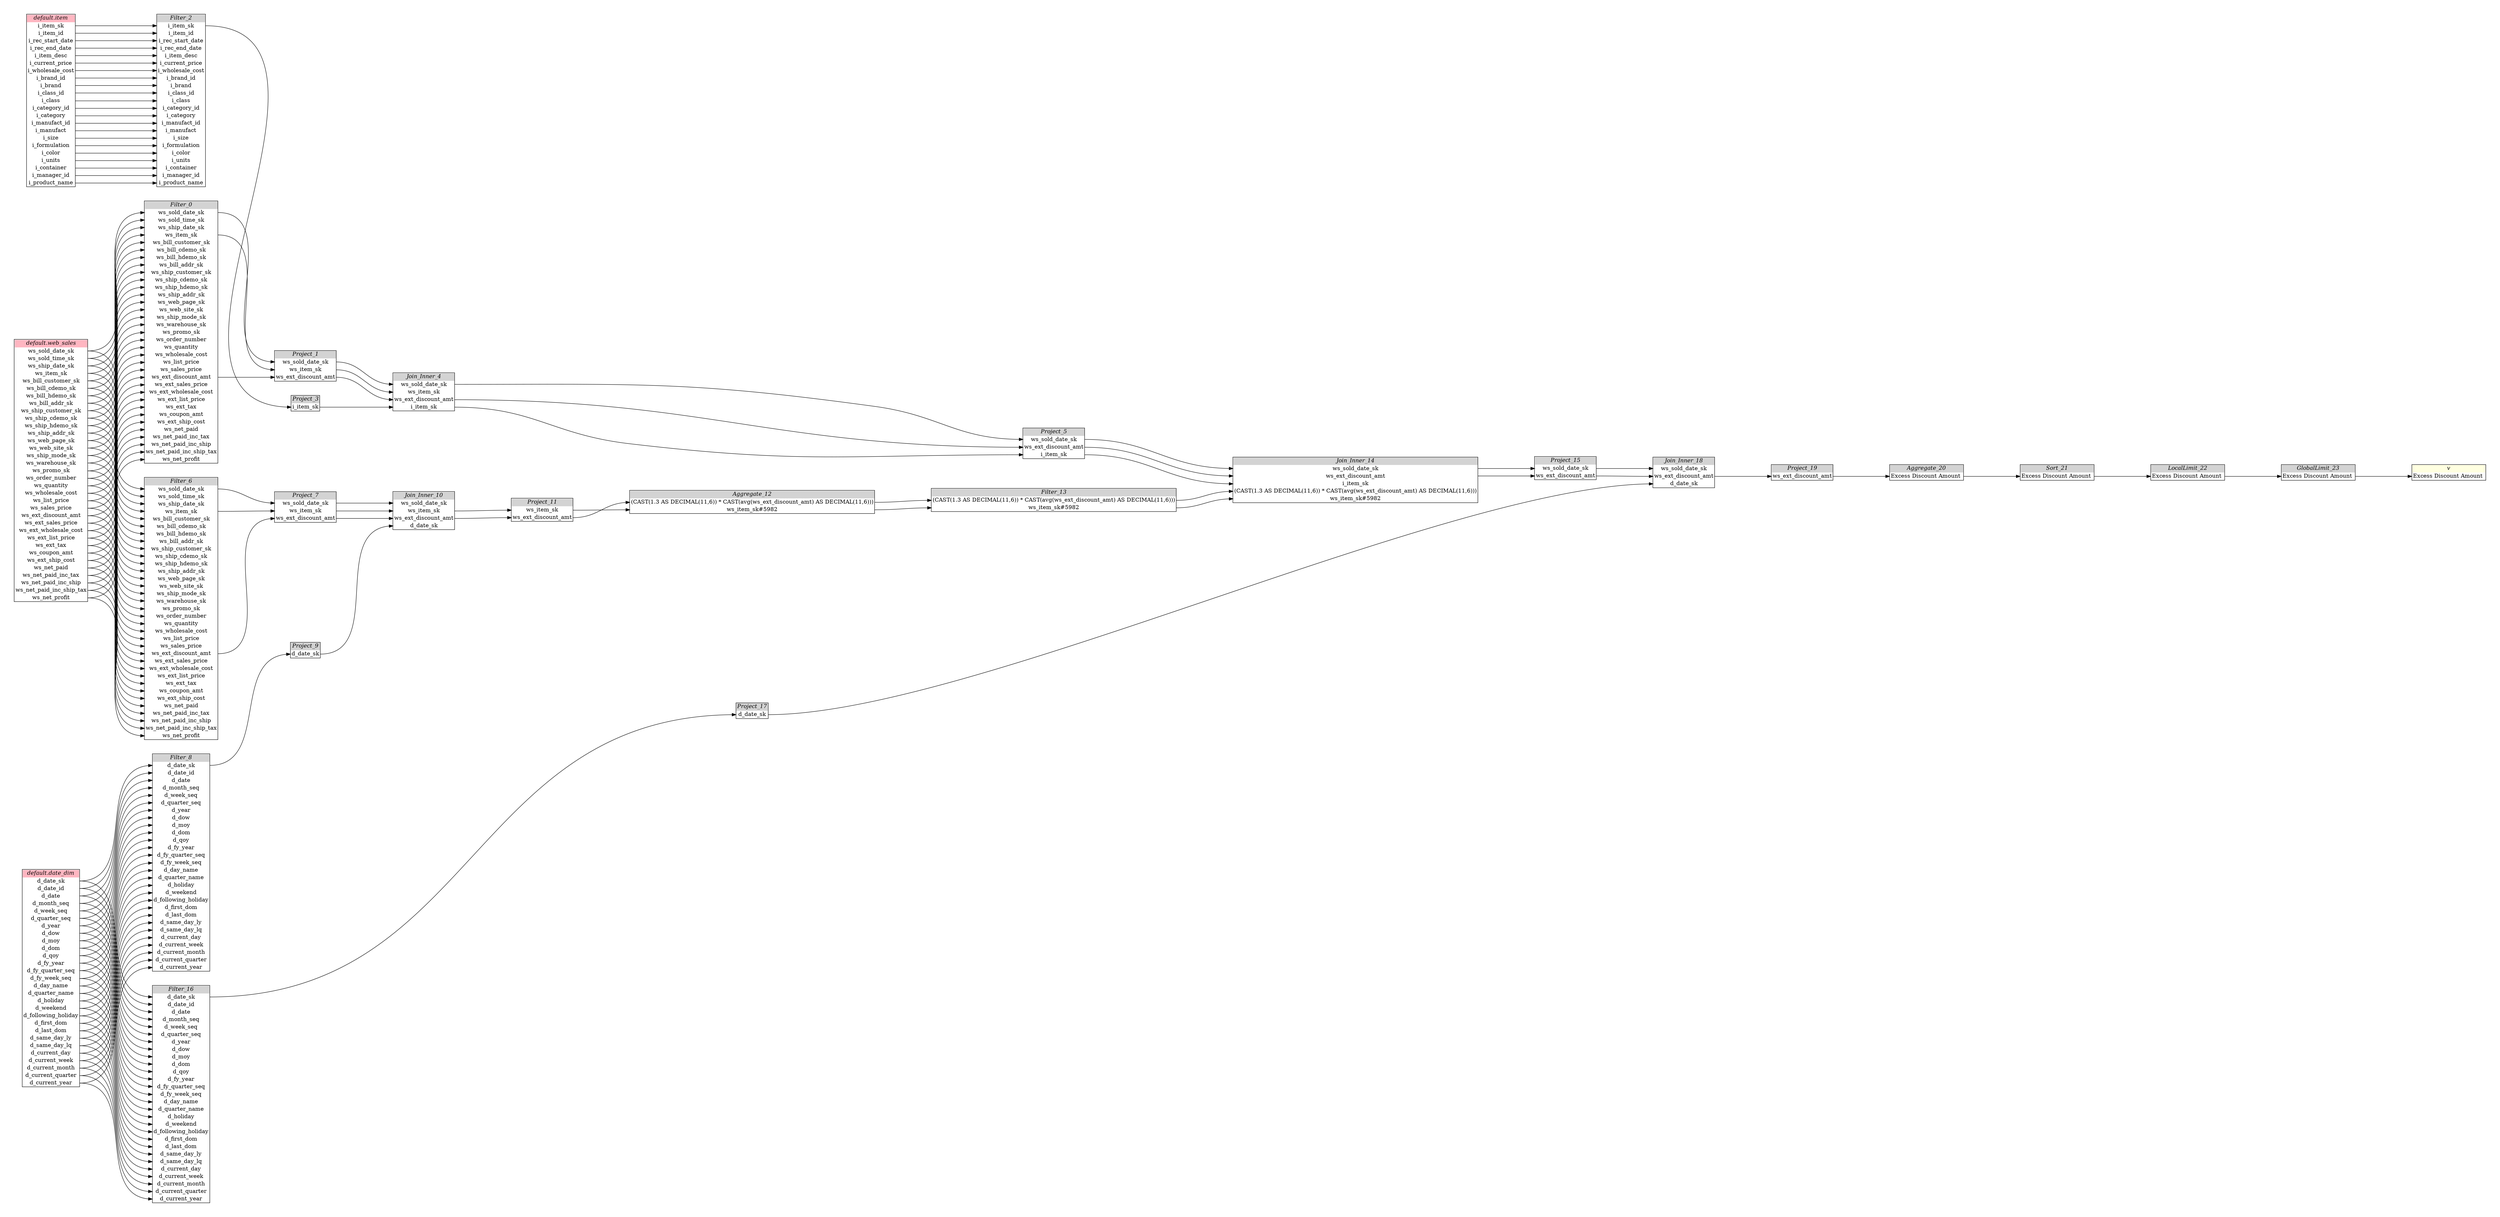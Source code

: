// Automatically generated by TPCDSFlowTestSuite


digraph {
  graph [pad="0.5", nodesep="0.5", ranksep="2", fontname="Helvetica"];
  node [shape=plain]
  rankdir=LR;

  
"Aggregate_12" [label=<
<table border="1" cellborder="0" cellspacing="0">
  <tr><td bgcolor="lightgray" port="nodeName"><i>Aggregate_12</i></td></tr>
  <tr><td port="0">(CAST(1.3 AS DECIMAL(11,6)) * CAST(avg(ws_ext_discount_amt) AS DECIMAL(11,6)))</td></tr>
<tr><td port="1">ws_item_sk#5982</td></tr>
</table>>];
     

"Aggregate_20" [label=<
<table border="1" cellborder="0" cellspacing="0">
  <tr><td bgcolor="lightgray" port="nodeName"><i>Aggregate_20</i></td></tr>
  <tr><td port="0">Excess Discount Amount </td></tr>
</table>>];
     

"Filter_0" [label=<
<table border="1" cellborder="0" cellspacing="0">
  <tr><td bgcolor="lightgray" port="nodeName"><i>Filter_0</i></td></tr>
  <tr><td port="0">ws_sold_date_sk</td></tr>
<tr><td port="1">ws_sold_time_sk</td></tr>
<tr><td port="2">ws_ship_date_sk</td></tr>
<tr><td port="3">ws_item_sk</td></tr>
<tr><td port="4">ws_bill_customer_sk</td></tr>
<tr><td port="5">ws_bill_cdemo_sk</td></tr>
<tr><td port="6">ws_bill_hdemo_sk</td></tr>
<tr><td port="7">ws_bill_addr_sk</td></tr>
<tr><td port="8">ws_ship_customer_sk</td></tr>
<tr><td port="9">ws_ship_cdemo_sk</td></tr>
<tr><td port="10">ws_ship_hdemo_sk</td></tr>
<tr><td port="11">ws_ship_addr_sk</td></tr>
<tr><td port="12">ws_web_page_sk</td></tr>
<tr><td port="13">ws_web_site_sk</td></tr>
<tr><td port="14">ws_ship_mode_sk</td></tr>
<tr><td port="15">ws_warehouse_sk</td></tr>
<tr><td port="16">ws_promo_sk</td></tr>
<tr><td port="17">ws_order_number</td></tr>
<tr><td port="18">ws_quantity</td></tr>
<tr><td port="19">ws_wholesale_cost</td></tr>
<tr><td port="20">ws_list_price</td></tr>
<tr><td port="21">ws_sales_price</td></tr>
<tr><td port="22">ws_ext_discount_amt</td></tr>
<tr><td port="23">ws_ext_sales_price</td></tr>
<tr><td port="24">ws_ext_wholesale_cost</td></tr>
<tr><td port="25">ws_ext_list_price</td></tr>
<tr><td port="26">ws_ext_tax</td></tr>
<tr><td port="27">ws_coupon_amt</td></tr>
<tr><td port="28">ws_ext_ship_cost</td></tr>
<tr><td port="29">ws_net_paid</td></tr>
<tr><td port="30">ws_net_paid_inc_tax</td></tr>
<tr><td port="31">ws_net_paid_inc_ship</td></tr>
<tr><td port="32">ws_net_paid_inc_ship_tax</td></tr>
<tr><td port="33">ws_net_profit</td></tr>
</table>>];
     

"Filter_13" [label=<
<table border="1" cellborder="0" cellspacing="0">
  <tr><td bgcolor="lightgray" port="nodeName"><i>Filter_13</i></td></tr>
  <tr><td port="0">(CAST(1.3 AS DECIMAL(11,6)) * CAST(avg(ws_ext_discount_amt) AS DECIMAL(11,6)))</td></tr>
<tr><td port="1">ws_item_sk#5982</td></tr>
</table>>];
     

"Filter_16" [label=<
<table border="1" cellborder="0" cellspacing="0">
  <tr><td bgcolor="lightgray" port="nodeName"><i>Filter_16</i></td></tr>
  <tr><td port="0">d_date_sk</td></tr>
<tr><td port="1">d_date_id</td></tr>
<tr><td port="2">d_date</td></tr>
<tr><td port="3">d_month_seq</td></tr>
<tr><td port="4">d_week_seq</td></tr>
<tr><td port="5">d_quarter_seq</td></tr>
<tr><td port="6">d_year</td></tr>
<tr><td port="7">d_dow</td></tr>
<tr><td port="8">d_moy</td></tr>
<tr><td port="9">d_dom</td></tr>
<tr><td port="10">d_qoy</td></tr>
<tr><td port="11">d_fy_year</td></tr>
<tr><td port="12">d_fy_quarter_seq</td></tr>
<tr><td port="13">d_fy_week_seq</td></tr>
<tr><td port="14">d_day_name</td></tr>
<tr><td port="15">d_quarter_name</td></tr>
<tr><td port="16">d_holiday</td></tr>
<tr><td port="17">d_weekend</td></tr>
<tr><td port="18">d_following_holiday</td></tr>
<tr><td port="19">d_first_dom</td></tr>
<tr><td port="20">d_last_dom</td></tr>
<tr><td port="21">d_same_day_ly</td></tr>
<tr><td port="22">d_same_day_lq</td></tr>
<tr><td port="23">d_current_day</td></tr>
<tr><td port="24">d_current_week</td></tr>
<tr><td port="25">d_current_month</td></tr>
<tr><td port="26">d_current_quarter</td></tr>
<tr><td port="27">d_current_year</td></tr>
</table>>];
     

"Filter_2" [label=<
<table border="1" cellborder="0" cellspacing="0">
  <tr><td bgcolor="lightgray" port="nodeName"><i>Filter_2</i></td></tr>
  <tr><td port="0">i_item_sk</td></tr>
<tr><td port="1">i_item_id</td></tr>
<tr><td port="2">i_rec_start_date</td></tr>
<tr><td port="3">i_rec_end_date</td></tr>
<tr><td port="4">i_item_desc</td></tr>
<tr><td port="5">i_current_price</td></tr>
<tr><td port="6">i_wholesale_cost</td></tr>
<tr><td port="7">i_brand_id</td></tr>
<tr><td port="8">i_brand</td></tr>
<tr><td port="9">i_class_id</td></tr>
<tr><td port="10">i_class</td></tr>
<tr><td port="11">i_category_id</td></tr>
<tr><td port="12">i_category</td></tr>
<tr><td port="13">i_manufact_id</td></tr>
<tr><td port="14">i_manufact</td></tr>
<tr><td port="15">i_size</td></tr>
<tr><td port="16">i_formulation</td></tr>
<tr><td port="17">i_color</td></tr>
<tr><td port="18">i_units</td></tr>
<tr><td port="19">i_container</td></tr>
<tr><td port="20">i_manager_id</td></tr>
<tr><td port="21">i_product_name</td></tr>
</table>>];
     

"Filter_6" [label=<
<table border="1" cellborder="0" cellspacing="0">
  <tr><td bgcolor="lightgray" port="nodeName"><i>Filter_6</i></td></tr>
  <tr><td port="0">ws_sold_date_sk</td></tr>
<tr><td port="1">ws_sold_time_sk</td></tr>
<tr><td port="2">ws_ship_date_sk</td></tr>
<tr><td port="3">ws_item_sk</td></tr>
<tr><td port="4">ws_bill_customer_sk</td></tr>
<tr><td port="5">ws_bill_cdemo_sk</td></tr>
<tr><td port="6">ws_bill_hdemo_sk</td></tr>
<tr><td port="7">ws_bill_addr_sk</td></tr>
<tr><td port="8">ws_ship_customer_sk</td></tr>
<tr><td port="9">ws_ship_cdemo_sk</td></tr>
<tr><td port="10">ws_ship_hdemo_sk</td></tr>
<tr><td port="11">ws_ship_addr_sk</td></tr>
<tr><td port="12">ws_web_page_sk</td></tr>
<tr><td port="13">ws_web_site_sk</td></tr>
<tr><td port="14">ws_ship_mode_sk</td></tr>
<tr><td port="15">ws_warehouse_sk</td></tr>
<tr><td port="16">ws_promo_sk</td></tr>
<tr><td port="17">ws_order_number</td></tr>
<tr><td port="18">ws_quantity</td></tr>
<tr><td port="19">ws_wholesale_cost</td></tr>
<tr><td port="20">ws_list_price</td></tr>
<tr><td port="21">ws_sales_price</td></tr>
<tr><td port="22">ws_ext_discount_amt</td></tr>
<tr><td port="23">ws_ext_sales_price</td></tr>
<tr><td port="24">ws_ext_wholesale_cost</td></tr>
<tr><td port="25">ws_ext_list_price</td></tr>
<tr><td port="26">ws_ext_tax</td></tr>
<tr><td port="27">ws_coupon_amt</td></tr>
<tr><td port="28">ws_ext_ship_cost</td></tr>
<tr><td port="29">ws_net_paid</td></tr>
<tr><td port="30">ws_net_paid_inc_tax</td></tr>
<tr><td port="31">ws_net_paid_inc_ship</td></tr>
<tr><td port="32">ws_net_paid_inc_ship_tax</td></tr>
<tr><td port="33">ws_net_profit</td></tr>
</table>>];
     

"Filter_8" [label=<
<table border="1" cellborder="0" cellspacing="0">
  <tr><td bgcolor="lightgray" port="nodeName"><i>Filter_8</i></td></tr>
  <tr><td port="0">d_date_sk</td></tr>
<tr><td port="1">d_date_id</td></tr>
<tr><td port="2">d_date</td></tr>
<tr><td port="3">d_month_seq</td></tr>
<tr><td port="4">d_week_seq</td></tr>
<tr><td port="5">d_quarter_seq</td></tr>
<tr><td port="6">d_year</td></tr>
<tr><td port="7">d_dow</td></tr>
<tr><td port="8">d_moy</td></tr>
<tr><td port="9">d_dom</td></tr>
<tr><td port="10">d_qoy</td></tr>
<tr><td port="11">d_fy_year</td></tr>
<tr><td port="12">d_fy_quarter_seq</td></tr>
<tr><td port="13">d_fy_week_seq</td></tr>
<tr><td port="14">d_day_name</td></tr>
<tr><td port="15">d_quarter_name</td></tr>
<tr><td port="16">d_holiday</td></tr>
<tr><td port="17">d_weekend</td></tr>
<tr><td port="18">d_following_holiday</td></tr>
<tr><td port="19">d_first_dom</td></tr>
<tr><td port="20">d_last_dom</td></tr>
<tr><td port="21">d_same_day_ly</td></tr>
<tr><td port="22">d_same_day_lq</td></tr>
<tr><td port="23">d_current_day</td></tr>
<tr><td port="24">d_current_week</td></tr>
<tr><td port="25">d_current_month</td></tr>
<tr><td port="26">d_current_quarter</td></tr>
<tr><td port="27">d_current_year</td></tr>
</table>>];
     

"GlobalLimit_23" [label=<
<table border="1" cellborder="0" cellspacing="0">
  <tr><td bgcolor="lightgray" port="nodeName"><i>GlobalLimit_23</i></td></tr>
  <tr><td port="0">Excess Discount Amount </td></tr>
</table>>];
     

"Join_Inner_10" [label=<
<table border="1" cellborder="0" cellspacing="0">
  <tr><td bgcolor="lightgray" port="nodeName"><i>Join_Inner_10</i></td></tr>
  <tr><td port="0">ws_sold_date_sk</td></tr>
<tr><td port="1">ws_item_sk</td></tr>
<tr><td port="2">ws_ext_discount_amt</td></tr>
<tr><td port="3">d_date_sk</td></tr>
</table>>];
     

"Join_Inner_14" [label=<
<table border="1" cellborder="0" cellspacing="0">
  <tr><td bgcolor="lightgray" port="nodeName"><i>Join_Inner_14</i></td></tr>
  <tr><td port="0">ws_sold_date_sk</td></tr>
<tr><td port="1">ws_ext_discount_amt</td></tr>
<tr><td port="2">i_item_sk</td></tr>
<tr><td port="3">(CAST(1.3 AS DECIMAL(11,6)) * CAST(avg(ws_ext_discount_amt) AS DECIMAL(11,6)))</td></tr>
<tr><td port="4">ws_item_sk#5982</td></tr>
</table>>];
     

"Join_Inner_18" [label=<
<table border="1" cellborder="0" cellspacing="0">
  <tr><td bgcolor="lightgray" port="nodeName"><i>Join_Inner_18</i></td></tr>
  <tr><td port="0">ws_sold_date_sk</td></tr>
<tr><td port="1">ws_ext_discount_amt</td></tr>
<tr><td port="2">d_date_sk</td></tr>
</table>>];
     

"Join_Inner_4" [label=<
<table border="1" cellborder="0" cellspacing="0">
  <tr><td bgcolor="lightgray" port="nodeName"><i>Join_Inner_4</i></td></tr>
  <tr><td port="0">ws_sold_date_sk</td></tr>
<tr><td port="1">ws_item_sk</td></tr>
<tr><td port="2">ws_ext_discount_amt</td></tr>
<tr><td port="3">i_item_sk</td></tr>
</table>>];
     

"LocalLimit_22" [label=<
<table border="1" cellborder="0" cellspacing="0">
  <tr><td bgcolor="lightgray" port="nodeName"><i>LocalLimit_22</i></td></tr>
  <tr><td port="0">Excess Discount Amount </td></tr>
</table>>];
     

"Project_1" [label=<
<table border="1" cellborder="0" cellspacing="0">
  <tr><td bgcolor="lightgray" port="nodeName"><i>Project_1</i></td></tr>
  <tr><td port="0">ws_sold_date_sk</td></tr>
<tr><td port="1">ws_item_sk</td></tr>
<tr><td port="2">ws_ext_discount_amt</td></tr>
</table>>];
     

"Project_11" [label=<
<table border="1" cellborder="0" cellspacing="0">
  <tr><td bgcolor="lightgray" port="nodeName"><i>Project_11</i></td></tr>
  <tr><td port="0">ws_item_sk</td></tr>
<tr><td port="1">ws_ext_discount_amt</td></tr>
</table>>];
     

"Project_15" [label=<
<table border="1" cellborder="0" cellspacing="0">
  <tr><td bgcolor="lightgray" port="nodeName"><i>Project_15</i></td></tr>
  <tr><td port="0">ws_sold_date_sk</td></tr>
<tr><td port="1">ws_ext_discount_amt</td></tr>
</table>>];
     

"Project_17" [label=<
<table border="1" cellborder="0" cellspacing="0">
  <tr><td bgcolor="lightgray" port="nodeName"><i>Project_17</i></td></tr>
  <tr><td port="0">d_date_sk</td></tr>
</table>>];
     

"Project_19" [label=<
<table border="1" cellborder="0" cellspacing="0">
  <tr><td bgcolor="lightgray" port="nodeName"><i>Project_19</i></td></tr>
  <tr><td port="0">ws_ext_discount_amt</td></tr>
</table>>];
     

"Project_3" [label=<
<table border="1" cellborder="0" cellspacing="0">
  <tr><td bgcolor="lightgray" port="nodeName"><i>Project_3</i></td></tr>
  <tr><td port="0">i_item_sk</td></tr>
</table>>];
     

"Project_5" [label=<
<table border="1" cellborder="0" cellspacing="0">
  <tr><td bgcolor="lightgray" port="nodeName"><i>Project_5</i></td></tr>
  <tr><td port="0">ws_sold_date_sk</td></tr>
<tr><td port="1">ws_ext_discount_amt</td></tr>
<tr><td port="2">i_item_sk</td></tr>
</table>>];
     

"Project_7" [label=<
<table border="1" cellborder="0" cellspacing="0">
  <tr><td bgcolor="lightgray" port="nodeName"><i>Project_7</i></td></tr>
  <tr><td port="0">ws_sold_date_sk</td></tr>
<tr><td port="1">ws_item_sk</td></tr>
<tr><td port="2">ws_ext_discount_amt</td></tr>
</table>>];
     

"Project_9" [label=<
<table border="1" cellborder="0" cellspacing="0">
  <tr><td bgcolor="lightgray" port="nodeName"><i>Project_9</i></td></tr>
  <tr><td port="0">d_date_sk</td></tr>
</table>>];
     

"Sort_21" [label=<
<table border="1" cellborder="0" cellspacing="0">
  <tr><td bgcolor="lightgray" port="nodeName"><i>Sort_21</i></td></tr>
  <tr><td port="0">Excess Discount Amount </td></tr>
</table>>];
     

"default.date_dim" [label=<
<table border="1" cellborder="0" cellspacing="0">
  <tr><td bgcolor="lightpink" port="nodeName"><i>default.date_dim</i></td></tr>
  <tr><td port="0">d_date_sk</td></tr>
<tr><td port="1">d_date_id</td></tr>
<tr><td port="2">d_date</td></tr>
<tr><td port="3">d_month_seq</td></tr>
<tr><td port="4">d_week_seq</td></tr>
<tr><td port="5">d_quarter_seq</td></tr>
<tr><td port="6">d_year</td></tr>
<tr><td port="7">d_dow</td></tr>
<tr><td port="8">d_moy</td></tr>
<tr><td port="9">d_dom</td></tr>
<tr><td port="10">d_qoy</td></tr>
<tr><td port="11">d_fy_year</td></tr>
<tr><td port="12">d_fy_quarter_seq</td></tr>
<tr><td port="13">d_fy_week_seq</td></tr>
<tr><td port="14">d_day_name</td></tr>
<tr><td port="15">d_quarter_name</td></tr>
<tr><td port="16">d_holiday</td></tr>
<tr><td port="17">d_weekend</td></tr>
<tr><td port="18">d_following_holiday</td></tr>
<tr><td port="19">d_first_dom</td></tr>
<tr><td port="20">d_last_dom</td></tr>
<tr><td port="21">d_same_day_ly</td></tr>
<tr><td port="22">d_same_day_lq</td></tr>
<tr><td port="23">d_current_day</td></tr>
<tr><td port="24">d_current_week</td></tr>
<tr><td port="25">d_current_month</td></tr>
<tr><td port="26">d_current_quarter</td></tr>
<tr><td port="27">d_current_year</td></tr>
</table>>];
     

"default.item" [label=<
<table border="1" cellborder="0" cellspacing="0">
  <tr><td bgcolor="lightpink" port="nodeName"><i>default.item</i></td></tr>
  <tr><td port="0">i_item_sk</td></tr>
<tr><td port="1">i_item_id</td></tr>
<tr><td port="2">i_rec_start_date</td></tr>
<tr><td port="3">i_rec_end_date</td></tr>
<tr><td port="4">i_item_desc</td></tr>
<tr><td port="5">i_current_price</td></tr>
<tr><td port="6">i_wholesale_cost</td></tr>
<tr><td port="7">i_brand_id</td></tr>
<tr><td port="8">i_brand</td></tr>
<tr><td port="9">i_class_id</td></tr>
<tr><td port="10">i_class</td></tr>
<tr><td port="11">i_category_id</td></tr>
<tr><td port="12">i_category</td></tr>
<tr><td port="13">i_manufact_id</td></tr>
<tr><td port="14">i_manufact</td></tr>
<tr><td port="15">i_size</td></tr>
<tr><td port="16">i_formulation</td></tr>
<tr><td port="17">i_color</td></tr>
<tr><td port="18">i_units</td></tr>
<tr><td port="19">i_container</td></tr>
<tr><td port="20">i_manager_id</td></tr>
<tr><td port="21">i_product_name</td></tr>
</table>>];
     

"default.web_sales" [label=<
<table border="1" cellborder="0" cellspacing="0">
  <tr><td bgcolor="lightpink" port="nodeName"><i>default.web_sales</i></td></tr>
  <tr><td port="0">ws_sold_date_sk</td></tr>
<tr><td port="1">ws_sold_time_sk</td></tr>
<tr><td port="2">ws_ship_date_sk</td></tr>
<tr><td port="3">ws_item_sk</td></tr>
<tr><td port="4">ws_bill_customer_sk</td></tr>
<tr><td port="5">ws_bill_cdemo_sk</td></tr>
<tr><td port="6">ws_bill_hdemo_sk</td></tr>
<tr><td port="7">ws_bill_addr_sk</td></tr>
<tr><td port="8">ws_ship_customer_sk</td></tr>
<tr><td port="9">ws_ship_cdemo_sk</td></tr>
<tr><td port="10">ws_ship_hdemo_sk</td></tr>
<tr><td port="11">ws_ship_addr_sk</td></tr>
<tr><td port="12">ws_web_page_sk</td></tr>
<tr><td port="13">ws_web_site_sk</td></tr>
<tr><td port="14">ws_ship_mode_sk</td></tr>
<tr><td port="15">ws_warehouse_sk</td></tr>
<tr><td port="16">ws_promo_sk</td></tr>
<tr><td port="17">ws_order_number</td></tr>
<tr><td port="18">ws_quantity</td></tr>
<tr><td port="19">ws_wholesale_cost</td></tr>
<tr><td port="20">ws_list_price</td></tr>
<tr><td port="21">ws_sales_price</td></tr>
<tr><td port="22">ws_ext_discount_amt</td></tr>
<tr><td port="23">ws_ext_sales_price</td></tr>
<tr><td port="24">ws_ext_wholesale_cost</td></tr>
<tr><td port="25">ws_ext_list_price</td></tr>
<tr><td port="26">ws_ext_tax</td></tr>
<tr><td port="27">ws_coupon_amt</td></tr>
<tr><td port="28">ws_ext_ship_cost</td></tr>
<tr><td port="29">ws_net_paid</td></tr>
<tr><td port="30">ws_net_paid_inc_tax</td></tr>
<tr><td port="31">ws_net_paid_inc_ship</td></tr>
<tr><td port="32">ws_net_paid_inc_ship_tax</td></tr>
<tr><td port="33">ws_net_profit</td></tr>
</table>>];
     

"v" [label=<
<table border="1" cellborder="0" cellspacing="0">
  <tr><td bgcolor="lightyellow" port="nodeName"><i>v</i></td></tr>
  <tr><td port="0">Excess Discount Amount </td></tr>
</table>>];
     
  "Aggregate_12":0 -> "Filter_13":0;
"Aggregate_12":1 -> "Filter_13":1;
"Aggregate_20":0 -> "Sort_21":0;
"Filter_0":0 -> "Project_1":0;
"Filter_0":22 -> "Project_1":2;
"Filter_0":3 -> "Project_1":1;
"Filter_13":0 -> "Join_Inner_14":3;
"Filter_13":1 -> "Join_Inner_14":4;
"Filter_16":0 -> "Project_17":0;
"Filter_2":0 -> "Project_3":0;
"Filter_6":0 -> "Project_7":0;
"Filter_6":22 -> "Project_7":2;
"Filter_6":3 -> "Project_7":1;
"Filter_8":0 -> "Project_9":0;
"GlobalLimit_23":0 -> "v":0;
"Join_Inner_10":1 -> "Project_11":0;
"Join_Inner_10":2 -> "Project_11":1;
"Join_Inner_14":0 -> "Project_15":0;
"Join_Inner_14":1 -> "Project_15":1;
"Join_Inner_18":1 -> "Project_19":0;
"Join_Inner_4":0 -> "Project_5":0;
"Join_Inner_4":2 -> "Project_5":1;
"Join_Inner_4":3 -> "Project_5":2;
"LocalLimit_22":0 -> "GlobalLimit_23":0;
"Project_1":0 -> "Join_Inner_4":0;
"Project_1":1 -> "Join_Inner_4":1;
"Project_1":2 -> "Join_Inner_4":2;
"Project_11":0 -> "Aggregate_12":1;
"Project_11":1 -> "Aggregate_12":0;
"Project_15":0 -> "Join_Inner_18":0;
"Project_15":1 -> "Join_Inner_18":1;
"Project_17":0 -> "Join_Inner_18":2;
"Project_19":0 -> "Aggregate_20":0;
"Project_3":0 -> "Join_Inner_4":3;
"Project_5":0 -> "Join_Inner_14":0;
"Project_5":1 -> "Join_Inner_14":1;
"Project_5":2 -> "Join_Inner_14":2;
"Project_7":0 -> "Join_Inner_10":0;
"Project_7":1 -> "Join_Inner_10":1;
"Project_7":2 -> "Join_Inner_10":2;
"Project_9":0 -> "Join_Inner_10":3;
"Sort_21":0 -> "LocalLimit_22":0;
"default.date_dim":0 -> "Filter_16":0;
"default.date_dim":0 -> "Filter_8":0;
"default.date_dim":1 -> "Filter_16":1;
"default.date_dim":1 -> "Filter_8":1;
"default.date_dim":10 -> "Filter_16":10;
"default.date_dim":10 -> "Filter_8":10;
"default.date_dim":11 -> "Filter_16":11;
"default.date_dim":11 -> "Filter_8":11;
"default.date_dim":12 -> "Filter_16":12;
"default.date_dim":12 -> "Filter_8":12;
"default.date_dim":13 -> "Filter_16":13;
"default.date_dim":13 -> "Filter_8":13;
"default.date_dim":14 -> "Filter_16":14;
"default.date_dim":14 -> "Filter_8":14;
"default.date_dim":15 -> "Filter_16":15;
"default.date_dim":15 -> "Filter_8":15;
"default.date_dim":16 -> "Filter_16":16;
"default.date_dim":16 -> "Filter_8":16;
"default.date_dim":17 -> "Filter_16":17;
"default.date_dim":17 -> "Filter_8":17;
"default.date_dim":18 -> "Filter_16":18;
"default.date_dim":18 -> "Filter_8":18;
"default.date_dim":19 -> "Filter_16":19;
"default.date_dim":19 -> "Filter_8":19;
"default.date_dim":2 -> "Filter_16":2;
"default.date_dim":2 -> "Filter_8":2;
"default.date_dim":20 -> "Filter_16":20;
"default.date_dim":20 -> "Filter_8":20;
"default.date_dim":21 -> "Filter_16":21;
"default.date_dim":21 -> "Filter_8":21;
"default.date_dim":22 -> "Filter_16":22;
"default.date_dim":22 -> "Filter_8":22;
"default.date_dim":23 -> "Filter_16":23;
"default.date_dim":23 -> "Filter_8":23;
"default.date_dim":24 -> "Filter_16":24;
"default.date_dim":24 -> "Filter_8":24;
"default.date_dim":25 -> "Filter_16":25;
"default.date_dim":25 -> "Filter_8":25;
"default.date_dim":26 -> "Filter_16":26;
"default.date_dim":26 -> "Filter_8":26;
"default.date_dim":27 -> "Filter_16":27;
"default.date_dim":27 -> "Filter_8":27;
"default.date_dim":3 -> "Filter_16":3;
"default.date_dim":3 -> "Filter_8":3;
"default.date_dim":4 -> "Filter_16":4;
"default.date_dim":4 -> "Filter_8":4;
"default.date_dim":5 -> "Filter_16":5;
"default.date_dim":5 -> "Filter_8":5;
"default.date_dim":6 -> "Filter_16":6;
"default.date_dim":6 -> "Filter_8":6;
"default.date_dim":7 -> "Filter_16":7;
"default.date_dim":7 -> "Filter_8":7;
"default.date_dim":8 -> "Filter_16":8;
"default.date_dim":8 -> "Filter_8":8;
"default.date_dim":9 -> "Filter_16":9;
"default.date_dim":9 -> "Filter_8":9;
"default.item":0 -> "Filter_2":0;
"default.item":1 -> "Filter_2":1;
"default.item":10 -> "Filter_2":10;
"default.item":11 -> "Filter_2":11;
"default.item":12 -> "Filter_2":12;
"default.item":13 -> "Filter_2":13;
"default.item":14 -> "Filter_2":14;
"default.item":15 -> "Filter_2":15;
"default.item":16 -> "Filter_2":16;
"default.item":17 -> "Filter_2":17;
"default.item":18 -> "Filter_2":18;
"default.item":19 -> "Filter_2":19;
"default.item":2 -> "Filter_2":2;
"default.item":20 -> "Filter_2":20;
"default.item":21 -> "Filter_2":21;
"default.item":3 -> "Filter_2":3;
"default.item":4 -> "Filter_2":4;
"default.item":5 -> "Filter_2":5;
"default.item":6 -> "Filter_2":6;
"default.item":7 -> "Filter_2":7;
"default.item":8 -> "Filter_2":8;
"default.item":9 -> "Filter_2":9;
"default.web_sales":0 -> "Filter_0":0;
"default.web_sales":0 -> "Filter_6":0;
"default.web_sales":1 -> "Filter_0":1;
"default.web_sales":1 -> "Filter_6":1;
"default.web_sales":10 -> "Filter_0":10;
"default.web_sales":10 -> "Filter_6":10;
"default.web_sales":11 -> "Filter_0":11;
"default.web_sales":11 -> "Filter_6":11;
"default.web_sales":12 -> "Filter_0":12;
"default.web_sales":12 -> "Filter_6":12;
"default.web_sales":13 -> "Filter_0":13;
"default.web_sales":13 -> "Filter_6":13;
"default.web_sales":14 -> "Filter_0":14;
"default.web_sales":14 -> "Filter_6":14;
"default.web_sales":15 -> "Filter_0":15;
"default.web_sales":15 -> "Filter_6":15;
"default.web_sales":16 -> "Filter_0":16;
"default.web_sales":16 -> "Filter_6":16;
"default.web_sales":17 -> "Filter_0":17;
"default.web_sales":17 -> "Filter_6":17;
"default.web_sales":18 -> "Filter_0":18;
"default.web_sales":18 -> "Filter_6":18;
"default.web_sales":19 -> "Filter_0":19;
"default.web_sales":19 -> "Filter_6":19;
"default.web_sales":2 -> "Filter_0":2;
"default.web_sales":2 -> "Filter_6":2;
"default.web_sales":20 -> "Filter_0":20;
"default.web_sales":20 -> "Filter_6":20;
"default.web_sales":21 -> "Filter_0":21;
"default.web_sales":21 -> "Filter_6":21;
"default.web_sales":22 -> "Filter_0":22;
"default.web_sales":22 -> "Filter_6":22;
"default.web_sales":23 -> "Filter_0":23;
"default.web_sales":23 -> "Filter_6":23;
"default.web_sales":24 -> "Filter_0":24;
"default.web_sales":24 -> "Filter_6":24;
"default.web_sales":25 -> "Filter_0":25;
"default.web_sales":25 -> "Filter_6":25;
"default.web_sales":26 -> "Filter_0":26;
"default.web_sales":26 -> "Filter_6":26;
"default.web_sales":27 -> "Filter_0":27;
"default.web_sales":27 -> "Filter_6":27;
"default.web_sales":28 -> "Filter_0":28;
"default.web_sales":28 -> "Filter_6":28;
"default.web_sales":29 -> "Filter_0":29;
"default.web_sales":29 -> "Filter_6":29;
"default.web_sales":3 -> "Filter_0":3;
"default.web_sales":3 -> "Filter_6":3;
"default.web_sales":30 -> "Filter_0":30;
"default.web_sales":30 -> "Filter_6":30;
"default.web_sales":31 -> "Filter_0":31;
"default.web_sales":31 -> "Filter_6":31;
"default.web_sales":32 -> "Filter_0":32;
"default.web_sales":32 -> "Filter_6":32;
"default.web_sales":33 -> "Filter_0":33;
"default.web_sales":33 -> "Filter_6":33;
"default.web_sales":4 -> "Filter_0":4;
"default.web_sales":4 -> "Filter_6":4;
"default.web_sales":5 -> "Filter_0":5;
"default.web_sales":5 -> "Filter_6":5;
"default.web_sales":6 -> "Filter_0":6;
"default.web_sales":6 -> "Filter_6":6;
"default.web_sales":7 -> "Filter_0":7;
"default.web_sales":7 -> "Filter_6":7;
"default.web_sales":8 -> "Filter_0":8;
"default.web_sales":8 -> "Filter_6":8;
"default.web_sales":9 -> "Filter_0":9;
"default.web_sales":9 -> "Filter_6":9;
}
       